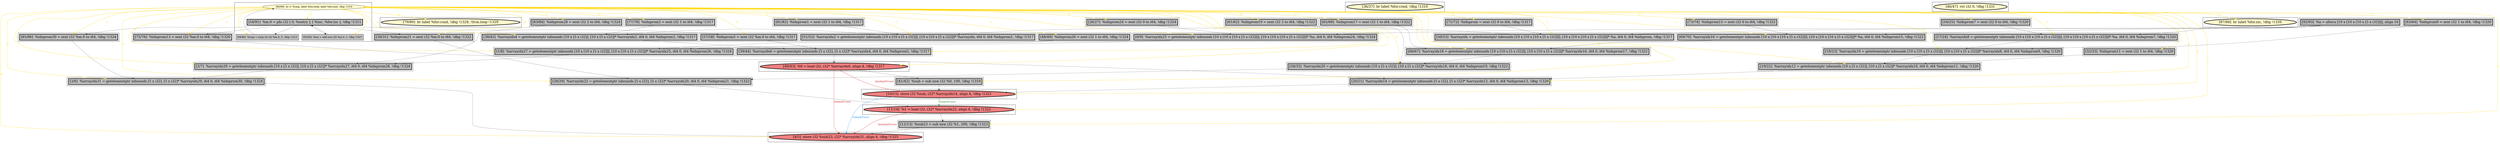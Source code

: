
digraph G {



node226->node233 [style=solid,color=gold,label="C",penwidth=1.0,fontcolor=gold ]
node226->node219 [style=solid,color=gold,label="C",penwidth=1.0,fontcolor=gold ]
node226->node223 [style=solid,color=gold,label="C",penwidth=1.0,fontcolor=gold ]
node226->node232 [style=solid,color=gold,label="C",penwidth=1.0,fontcolor=gold ]
node226->node244 [style=solid,color=gold,label="C",penwidth=1.0,fontcolor=gold ]
node226->node210 [style=solid,color=gold,label="C",penwidth=1.0,fontcolor=gold ]
node226->node226 [style=solid,color=gold,label="C",penwidth=1.0,fontcolor=gold ]
node240->node221 [style=solid,color=dodgerblue,label="O|dep|0|Const",penwidth=1.0,fontcolor=dodgerblue ]
node226->node225 [style=solid,color=gold,label="C",penwidth=1.0,fontcolor=gold ]
node225->node226 [style=solid,color=black,label="",penwidth=0.5,fontcolor=black ]
node226->node227 [style=solid,color=gold,label="C",penwidth=1.0,fontcolor=gold ]
node226->node222 [style=solid,color=gold,label="C",penwidth=1.0,fontcolor=gold ]
node226->node228 [style=solid,color=gold,label="C",penwidth=1.0,fontcolor=gold ]
node212->node216 [style=solid,color=black,label="",penwidth=0.5,fontcolor=black ]
node220->node242 [style=solid,color=black,label="",penwidth=0.5,fontcolor=black ]
node227->node225 [style=solid,color=black,label="",penwidth=0.5,fontcolor=black ]
node226->node220 [style=solid,color=gold,label="C",penwidth=1.0,fontcolor=gold ]
node204->node202 [style=solid,color=black,label="",penwidth=0.5,fontcolor=black ]
node226->node221 [style=solid,color=gold,label="C",penwidth=1.0,fontcolor=gold ]
node226->node236 [style=solid,color=gold,label="C",penwidth=1.0,fontcolor=gold ]
node226->node237 [style=solid,color=gold,label="C",penwidth=1.0,fontcolor=gold ]
node229->node210 [style=solid,color=black,label="",penwidth=0.5,fontcolor=black ]
node226->node202 [style=solid,color=gold,label="C",penwidth=1.0,fontcolor=gold ]
node226->node224 [style=solid,color=gold,label="C",penwidth=1.0,fontcolor=gold ]
node227->node214 [style=solid,color=black,label="",penwidth=0.5,fontcolor=black ]
node228->node227 [style=solid,color=black,label="",penwidth=0.5,fontcolor=black ]
node208->node220 [style=solid,color=black,label="",penwidth=0.5,fontcolor=black ]
node226->node229 [style=solid,color=gold,label="C",penwidth=1.0,fontcolor=gold ]
node226->node211 [style=solid,color=gold,label="C",penwidth=1.0,fontcolor=gold ]
node201->node200 [style=solid,color=black,label="",penwidth=0.5,fontcolor=black ]
node239->node202 [style=solid,color=black,label="",penwidth=0.5,fontcolor=black ]
node226->node238 [style=solid,color=gold,label="C",penwidth=1.0,fontcolor=gold ]
node241->node217 [style=solid,color=black,label="",penwidth=0.5,fontcolor=black ]
node226->node240 [style=solid,color=gold,label="C",penwidth=1.0,fontcolor=gold ]
node244->node232 [style=solid,color=black,label="",penwidth=0.5,fontcolor=black ]
node216->node220 [style=solid,color=black,label="",penwidth=0.5,fontcolor=black ]
node213->node229 [style=solid,color=black,label="",penwidth=0.5,fontcolor=black ]
node226->node200 [style=solid,color=gold,label="C",penwidth=1.0,fontcolor=gold ]
node226->node214 [style=solid,color=gold,label="C",penwidth=1.0,fontcolor=gold ]
node206->node239 [style=solid,color=black,label="",penwidth=0.5,fontcolor=black ]
node206->node229 [style=solid,color=black,label="",penwidth=0.5,fontcolor=black ]
node226->node201 [style=solid,color=gold,label="C",penwidth=1.0,fontcolor=gold ]
node233->node212 [style=solid,color=black,label="",penwidth=0.5,fontcolor=black ]
node226->node204 [style=solid,color=gold,label="C",penwidth=1.0,fontcolor=gold ]
node206->node212 [style=solid,color=black,label="",penwidth=0.5,fontcolor=black ]
node203->node207 [style=solid,color=black,label="",penwidth=0.5,fontcolor=black ]
node226->node239 [style=solid,color=gold,label="C",penwidth=1.0,fontcolor=gold ]
node226->node208 [style=solid,color=gold,label="C",penwidth=1.0,fontcolor=gold ]
node236->node243 [style=solid,color=black,label="",penwidth=0.5,fontcolor=black ]
node226->node203 [style=solid,color=gold,label="C",penwidth=1.0,fontcolor=gold ]
node246->node240 [style=solid,color=black,label="",penwidth=0.5,fontcolor=black ]
node203->node221 [style=solid,color=firebrick3,label="A|indep|0|Const",penwidth=1.0,fontcolor=firebrick3 ]
node232->node231 [style=solid,color=black,label="",penwidth=0.5,fontcolor=black ]
node234->node245 [style=solid,color=black,label="",penwidth=0.5,fontcolor=black ]
node226->node207 [style=solid,color=gold,label="C",penwidth=1.0,fontcolor=gold ]
node218->node201 [style=solid,color=black,label="",penwidth=0.5,fontcolor=black ]
node227->node237 [style=solid,color=black,label="",penwidth=0.5,fontcolor=black ]
node226->node218 [style=solid,color=gold,label="C",penwidth=1.0,fontcolor=gold ]
node226->node242 [style=solid,color=gold,label="C",penwidth=1.0,fontcolor=gold ]
node226->node216 [style=solid,color=gold,label="C",penwidth=1.0,fontcolor=gold ]
node226->node212 [style=solid,color=gold,label="C",penwidth=1.0,fontcolor=gold ]
node226->node215 [style=solid,color=gold,label="C",penwidth=1.0,fontcolor=gold ]
node217->node219 [style=solid,color=black,label="",penwidth=0.5,fontcolor=black ]
node224->node210 [style=solid,color=black,label="",penwidth=0.5,fontcolor=black ]
node202->node201 [style=solid,color=black,label="",penwidth=0.5,fontcolor=black ]
node214->node200 [style=solid,color=black,label="",penwidth=0.5,fontcolor=black ]
node237->node242 [style=solid,color=black,label="",penwidth=0.5,fontcolor=black ]
node243->node246 [style=solid,color=black,label="",penwidth=0.5,fontcolor=black ]
node238->node239 [style=solid,color=black,label="",penwidth=0.5,fontcolor=black ]
node234->node221 [style=solid,color=firebrick3,label="A|dep|0|Const",penwidth=1.0,fontcolor=firebrick3 ]
node209->node219 [style=solid,color=black,label="",penwidth=0.5,fontcolor=black ]
node240->node203 [style=solid,color=forestgreen,label="T|dep|0|Const",penwidth=1.0,fontcolor=forestgreen ]
node226->node231 [style=solid,color=gold,label="C",penwidth=1.0,fontcolor=gold ]
node226->node209 [style=solid,color=gold,label="C",penwidth=1.0,fontcolor=gold ]
node242->node203 [style=solid,color=black,label="",penwidth=0.5,fontcolor=black ]
node226->node241 [style=solid,color=gold,label="C",penwidth=1.0,fontcolor=gold ]
node227->node223 [style=solid,color=black,label="",penwidth=0.5,fontcolor=black ]
node227->node228 [style=solid,color=black,label="",penwidth=0.5,fontcolor=black ]
node226->node245 [style=solid,color=gold,label="C",penwidth=1.0,fontcolor=gold ]
node211->node216 [style=solid,color=black,label="",penwidth=0.5,fontcolor=black ]
node231->node234 [style=solid,color=black,label="",penwidth=0.5,fontcolor=black ]
node226->node217 [style=solid,color=gold,label="C",penwidth=1.0,fontcolor=gold ]
node219->node243 [style=solid,color=black,label="",penwidth=0.5,fontcolor=black ]
node245->node240 [style=solid,color=black,label="",penwidth=0.5,fontcolor=black ]
node226->node243 [style=solid,color=gold,label="C",penwidth=1.0,fontcolor=gold ]
node200->node221 [style=solid,color=black,label="",penwidth=0.5,fontcolor=black ]
node227->node205 [style=solid,color=black,label="",penwidth=0.5,fontcolor=black ]
node206->node217 [style=solid,color=black,label="",penwidth=0.5,fontcolor=black ]
node226->node234 [style=solid,color=gold,label="C",penwidth=1.0,fontcolor=gold ]
node226->node246 [style=solid,color=gold,label="C",penwidth=1.0,fontcolor=gold ]
node205->node246 [style=solid,color=black,label="",penwidth=0.5,fontcolor=black ]
node207->node221 [style=solid,color=black,label="",penwidth=0.5,fontcolor=black ]
node226->node213 [style=solid,color=gold,label="C",penwidth=1.0,fontcolor=gold ]
node234->node240 [style=solid,color=firebrick3,label="A|indep|0|Const",penwidth=1.0,fontcolor=firebrick3 ]
node226->node205 [style=solid,color=gold,label="C",penwidth=1.0,fontcolor=gold ]
node210->node232 [style=solid,color=black,label="",penwidth=0.5,fontcolor=black ]
node223->node231 [style=solid,color=black,label="",penwidth=0.5,fontcolor=black ]


subgraph cluster41 {


node244 [penwidth=3.0,fontsize=20,fillcolor=grey,label="[77/78]  %idxprom3 = sext i32 1 to i64, !dbg !1317",shape=rectangle,style=filled ]



}

subgraph cluster39 {


node242 [penwidth=3.0,fontsize=20,fillcolor=grey,label="[28/29]  %arrayidx22 = getelementptr inbounds [5 x i32], [5 x i32]* %arrayidx20, i64 0, i64 %idxprom21, !dbg !1322",shape=rectangle,style=filled ]



}

subgraph cluster38 {


node241 [penwidth=3.0,fontsize=20,fillcolor=grey,label="[16/25]  %idxprom7 = sext i32 0 to i64, !dbg !1320",shape=rectangle,style=filled ]



}

subgraph cluster37 {


node240 [penwidth=3.0,fontsize=20,fillcolor=lightcoral,label="[10/15]  store i32 %sub, i32* %arrayidx14, align 4, !dbg !1321",shape=ellipse,style=filled ]



}

subgraph cluster36 {


node239 [penwidth=3.0,fontsize=20,fillcolor=grey,label="[0/9]  %arrayidx25 = getelementptr inbounds [10 x [10 x [10 x [5 x i32]]]], [10 x [10 x [10 x [5 x i32]]]]* %a, i64 0, i64 %idxprom24, !dbg !1324",shape=rectangle,style=filled ]



}

subgraph cluster15 {


node215 [penwidth=3.0,fontsize=20,fillcolor=lemonchiffon,label="[87/88]  br label %for.inc, !dbg !1326",shape=ellipse,style=filled ]



}

subgraph cluster40 {


node243 [penwidth=3.0,fontsize=20,fillcolor=grey,label="[19/22]  %arrayidx12 = getelementptr inbounds [10 x [5 x i32]], [10 x [5 x i32]]* %arrayidx10, i64 0, i64 %idxprom11, !dbg !1320",shape=rectangle,style=filled ]



}

subgraph cluster35 {


node238 [penwidth=3.0,fontsize=20,fillcolor=grey,label="[26/27]  %idxprom24 = sext i32 0 to i64, !dbg !1324",shape=rectangle,style=filled ]



}

subgraph cluster42 {


node245 [penwidth=3.0,fontsize=20,fillcolor=grey,label="[41/42]  %sub = sub nsw i32 %0, 100, !dbg !1319",shape=rectangle,style=filled ]



}

subgraph cluster11 {


node211 [penwidth=3.0,fontsize=20,fillcolor=grey,label="[65/68]  %idxprom17 = sext i32 1 to i64, !dbg !1322",shape=rectangle,style=filled ]



}

subgraph cluster43 {


node246 [penwidth=3.0,fontsize=20,fillcolor=grey,label="[20/21]  %arrayidx14 = getelementptr inbounds [5 x i32], [5 x i32]* %arrayidx12, i64 0, i64 %idxprom13, !dbg !1320",shape=rectangle,style=filled ]



}

subgraph cluster19 {


node219 [penwidth=3.0,fontsize=20,fillcolor=grey,label="[18/23]  %arrayidx10 = getelementptr inbounds [10 x [10 x [5 x i32]]], [10 x [10 x [5 x i32]]]* %arrayidx8, i64 0, i64 %idxprom9, !dbg !1320",shape=rectangle,style=filled ]



}

subgraph cluster9 {


node209 [penwidth=3.0,fontsize=20,fillcolor=grey,label="[63/64]  %idxprom9 = sext i32 1 to i64, !dbg !1320",shape=rectangle,style=filled ]



}

subgraph cluster8 {


node208 [penwidth=3.0,fontsize=20,fillcolor=grey,label="[61/62]  %idxprom19 = sext i32 2 to i64, !dbg !1322",shape=rectangle,style=filled ]



}

subgraph cluster10 {


node210 [penwidth=3.0,fontsize=20,fillcolor=grey,label="[51/52]  %arrayidx2 = getelementptr inbounds [10 x [10 x [5 x i32]]], [10 x [10 x [5 x i32]]]* %arrayidx, i64 0, i64 %idxprom1, !dbg !1317",shape=rectangle,style=filled ]



}

subgraph cluster23 {


node223 [penwidth=3.0,fontsize=20,fillcolor=grey,label="[57/58]  %idxprom5 = sext i32 %m.0 to i64, !dbg !1317",shape=rectangle,style=filled ]



}

subgraph cluster7 {


node207 [penwidth=3.0,fontsize=20,fillcolor=grey,label="[12/13]  %sub23 = sub nsw i32 %1, 200, !dbg !1323",shape=rectangle,style=filled ]



}

subgraph cluster14 {


node214 [penwidth=3.0,fontsize=20,fillcolor=grey,label="[85/86]  %idxprom30 = sext i32 %m.0 to i64, !dbg !1324",shape=rectangle,style=filled ]



}

subgraph cluster6 {


node206 [penwidth=3.0,fontsize=20,fillcolor=grey,label="[92/93]  %a = alloca [10 x [10 x [10 x [5 x i32]]]], align 16",shape=rectangle,style=filled ]



}

subgraph cluster30 {


node233 [penwidth=3.0,fontsize=20,fillcolor=grey,label="[73/74]  %idxprom15 = sext i32 0 to i64, !dbg !1322",shape=rectangle,style=filled ]



}

subgraph cluster31 {


node234 [penwidth=3.0,fontsize=20,fillcolor=lightcoral,label="[40/43]  %0 = load i32, i32* %arrayidx6, align 4, !dbg !1317",shape=ellipse,style=filled ]



}

subgraph cluster0 {


node200 [penwidth=3.0,fontsize=20,fillcolor=grey,label="[3/6]  %arrayidx31 = getelementptr inbounds [5 x i32], [5 x i32]* %arrayidx29, i64 0, i64 %idxprom30, !dbg !1324",shape=rectangle,style=filled ]



}

subgraph cluster13 {


node213 [penwidth=3.0,fontsize=20,fillcolor=grey,label="[71/72]  %idxprom = sext i32 0 to i64, !dbg !1317",shape=rectangle,style=filled ]



}

subgraph cluster5 {


node205 [penwidth=3.0,fontsize=20,fillcolor=grey,label="[75/76]  %idxprom13 = sext i32 %m.0 to i64, !dbg !1320",shape=rectangle,style=filled ]



}

subgraph cluster1 {


node201 [penwidth=3.0,fontsize=20,fillcolor=grey,label="[2/7]  %arrayidx29 = getelementptr inbounds [10 x [5 x i32]], [10 x [5 x i32]]* %arrayidx27, i64 0, i64 %idxprom28, !dbg !1324",shape=rectangle,style=filled ]



}

subgraph cluster32 {


node235 [penwidth=3.0,fontsize=20,fillcolor=lemonchiffon,label="[36/37]  br label %for.cond, !dbg !1310",shape=ellipse,style=filled ]



}

subgraph cluster3 {


node203 [penwidth=3.0,fontsize=20,fillcolor=lightcoral,label="[11/14]  %1 = load i32, i32* %arrayidx22, align 4, !dbg !1322",shape=ellipse,style=filled ]



}

subgraph cluster4 {


node204 [penwidth=3.0,fontsize=20,fillcolor=grey,label="[48/49]  %idxprom26 = sext i32 1 to i64, !dbg !1324",shape=rectangle,style=filled ]



}

subgraph cluster17 {


node217 [penwidth=3.0,fontsize=20,fillcolor=grey,label="[17/24]  %arrayidx8 = getelementptr inbounds [10 x [10 x [10 x [5 x i32]]]], [10 x [10 x [10 x [5 x i32]]]]* %a, i64 0, i64 %idxprom7, !dbg !1320",shape=rectangle,style=filled ]



}

subgraph cluster16 {


node216 [penwidth=3.0,fontsize=20,fillcolor=grey,label="[66/67]  %arrayidx18 = getelementptr inbounds [10 x [10 x [5 x i32]]], [10 x [10 x [5 x i32]]]* %arrayidx16, i64 0, i64 %idxprom17, !dbg !1322",shape=rectangle,style=filled ]



}

subgraph cluster2 {


node202 [penwidth=3.0,fontsize=20,fillcolor=grey,label="[1/8]  %arrayidx27 = getelementptr inbounds [10 x [10 x [5 x i32]]], [10 x [10 x [5 x i32]]]* %arrayidx25, i64 0, i64 %idxprom26, !dbg !1324",shape=rectangle,style=filled ]



}

subgraph cluster34 {


node237 [penwidth=3.0,fontsize=20,fillcolor=grey,label="[30/31]  %idxprom21 = sext i32 %m.0 to i64, !dbg !1322",shape=rectangle,style=filled ]



}

subgraph cluster22 {


node222 [penwidth=3.0,fontsize=20,fillcolor=lemonchiffon,label="[79/80]  br label %for.cond, !dbg !1328, !llvm.loop !1329",shape=ellipse,style=filled ]



}

subgraph cluster25 {


node228 [fillcolor=grey,label="[55/56]  %inc = add nsw i32 %m.0, 1, !dbg !1327",shape=rectangle,style=filled ]
node227 [penwidth=3.0,fontsize=20,fillcolor=grey,label="[54/91]  %m.0 = phi i32 [ 0, %entry ], [ %inc, %for.inc ], !dbg !1311",shape=rectangle,style=filled ]
node225 [fillcolor=grey,label="[59/90]  %cmp = icmp slt i32 %m.0, 5, !dbg !1313",shape=rectangle,style=filled ]
node226 [fillcolor=lemonchiffon,label="[60/89]  br i1 %cmp, label %for.body, label %for.end, !dbg !1314",shape=ellipse,style=filled ]



}

subgraph cluster18 {


node218 [penwidth=3.0,fontsize=20,fillcolor=grey,label="[83/84]  %idxprom28 = sext i32 2 to i64, !dbg !1324",shape=rectangle,style=filled ]



}

subgraph cluster29 {


node232 [penwidth=3.0,fontsize=20,fillcolor=grey,label="[38/45]  %arrayidx4 = getelementptr inbounds [10 x [5 x i32]], [10 x [5 x i32]]* %arrayidx2, i64 0, i64 %idxprom3, !dbg !1317",shape=rectangle,style=filled ]



}

subgraph cluster20 {


node220 [penwidth=3.0,fontsize=20,fillcolor=grey,label="[34/35]  %arrayidx20 = getelementptr inbounds [10 x [5 x i32]], [10 x [5 x i32]]* %arrayidx18, i64 0, i64 %idxprom19, !dbg !1322",shape=rectangle,style=filled ]



}

subgraph cluster26 {


node229 [penwidth=3.0,fontsize=20,fillcolor=grey,label="[50/53]  %arrayidx = getelementptr inbounds [10 x [10 x [10 x [5 x i32]]]], [10 x [10 x [10 x [5 x i32]]]]* %a, i64 0, i64 %idxprom, !dbg !1317",shape=rectangle,style=filled ]



}

subgraph cluster24 {


node224 [penwidth=3.0,fontsize=20,fillcolor=grey,label="[81/82]  %idxprom1 = sext i32 1 to i64, !dbg !1317",shape=rectangle,style=filled ]



}

subgraph cluster28 {


node231 [penwidth=3.0,fontsize=20,fillcolor=grey,label="[39/44]  %arrayidx6 = getelementptr inbounds [5 x i32], [5 x i32]* %arrayidx4, i64 0, i64 %idxprom5, !dbg !1317",shape=rectangle,style=filled ]



}

subgraph cluster27 {


node230 [penwidth=3.0,fontsize=20,fillcolor=lemonchiffon,label="[46/47]  ret i32 0, !dbg !1331",shape=ellipse,style=filled ]



}

subgraph cluster21 {


node221 [penwidth=3.0,fontsize=20,fillcolor=lightcoral,label="[4/5]  store i32 %sub23, i32* %arrayidx31, align 4, !dbg !1325",shape=ellipse,style=filled ]



}

subgraph cluster12 {


node212 [penwidth=3.0,fontsize=20,fillcolor=grey,label="[69/70]  %arrayidx16 = getelementptr inbounds [10 x [10 x [10 x [5 x i32]]]], [10 x [10 x [10 x [5 x i32]]]]* %a, i64 0, i64 %idxprom15, !dbg !1322",shape=rectangle,style=filled ]



}

subgraph cluster33 {


node236 [penwidth=3.0,fontsize=20,fillcolor=grey,label="[32/33]  %idxprom11 = sext i32 1 to i64, !dbg !1320",shape=rectangle,style=filled ]



}

}
